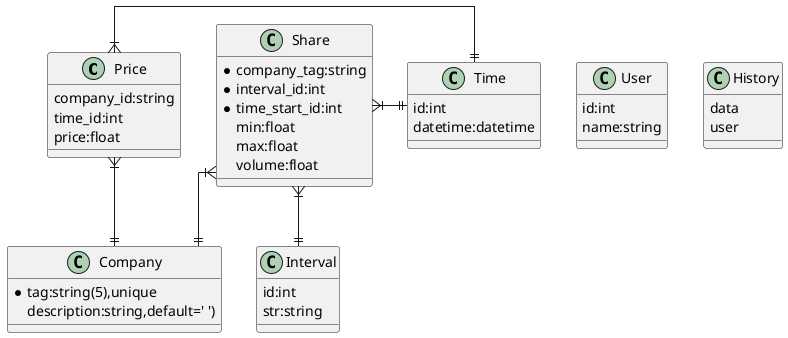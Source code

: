 @startuml
skinparam linetype ortho



class Price{
company_id:string
time_id:int
price:float
}

class Company{
*{field}tag:string(5),unique
{field}description:string,default=' ')
}

class Interval{
id:int
str:string
}

class Time{
id:int
datetime:datetime
}

class Share {
*company_tag:string
*interval_id:int
*time_start_id:int
min:float
max:float
volume:float
}

class User{
id:int
name:string
}

class History{
data
user


}




Price }|-|| Time
Share }|-|| Time
Price }|-|| Company
Share }|--|| Interval
Share }|--|| Company


@enduml
